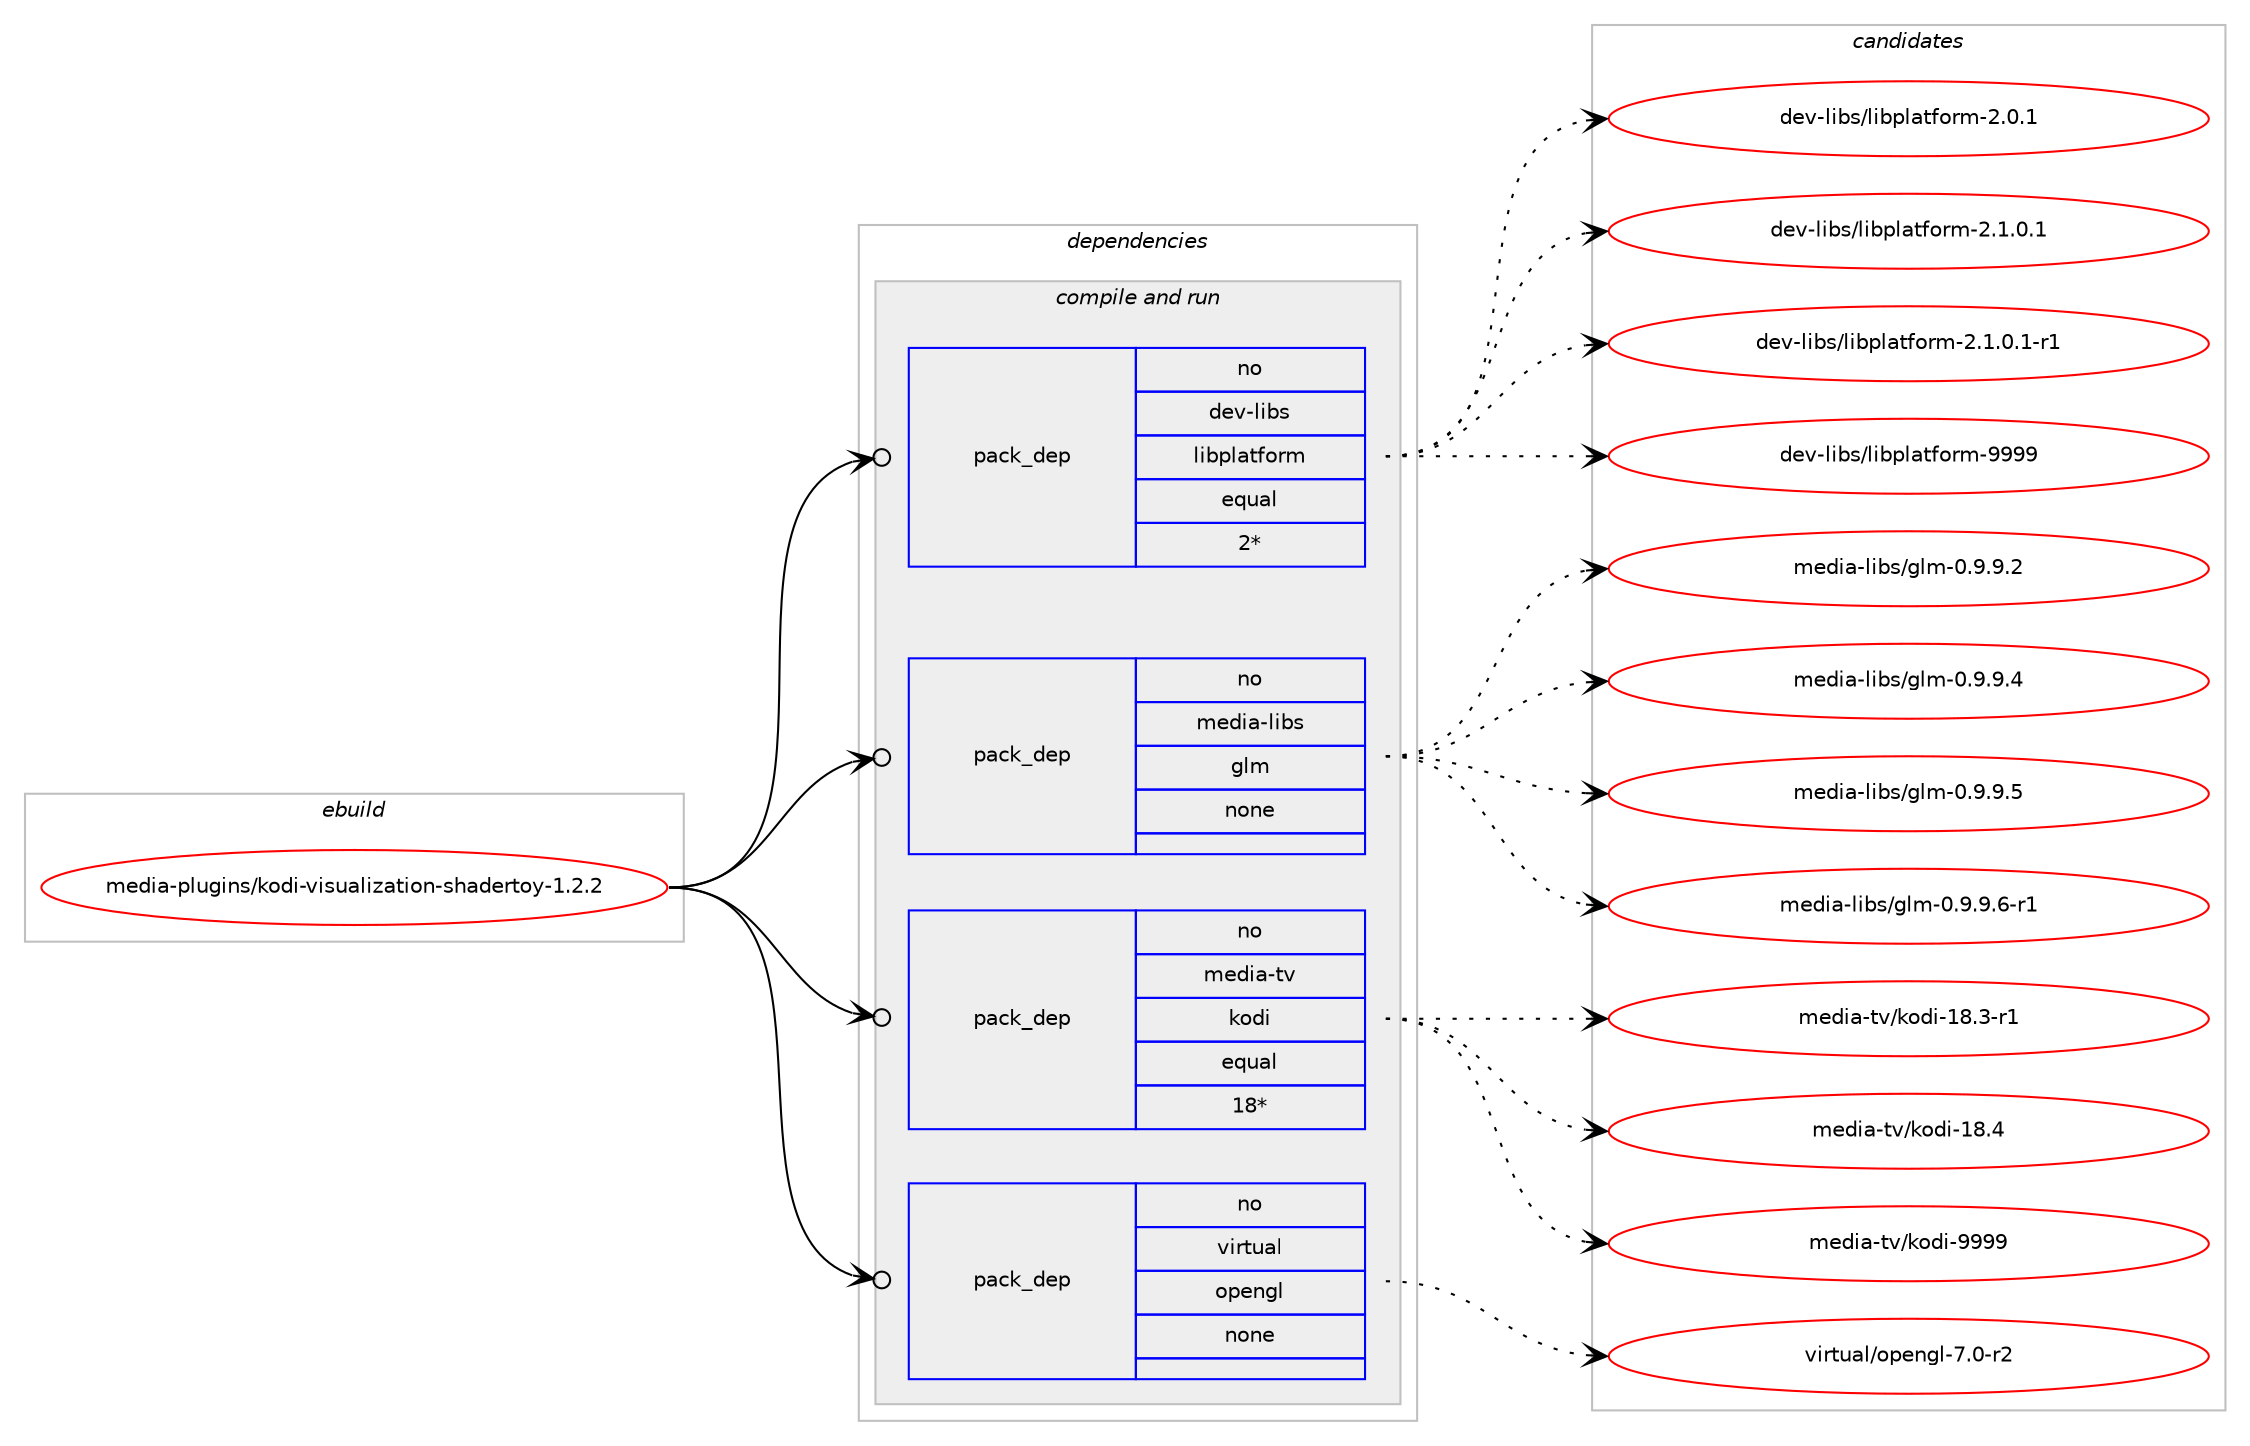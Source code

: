 digraph prolog {

# *************
# Graph options
# *************

newrank=true;
concentrate=true;
compound=true;
graph [rankdir=LR,fontname=Helvetica,fontsize=10,ranksep=1.5];#, ranksep=2.5, nodesep=0.2];
edge  [arrowhead=vee];
node  [fontname=Helvetica,fontsize=10];

# **********
# The ebuild
# **********

subgraph cluster_leftcol {
color=gray;
rank=same;
label=<<i>ebuild</i>>;
id [label="media-plugins/kodi-visualization-shadertoy-1.2.2", color=red, width=4, href="../media-plugins/kodi-visualization-shadertoy-1.2.2.svg"];
}

# ****************
# The dependencies
# ****************

subgraph cluster_midcol {
color=gray;
label=<<i>dependencies</i>>;
subgraph cluster_compile {
fillcolor="#eeeeee";
style=filled;
label=<<i>compile</i>>;
}
subgraph cluster_compileandrun {
fillcolor="#eeeeee";
style=filled;
label=<<i>compile and run</i>>;
subgraph pack587769 {
dependency794844 [label=<<TABLE BORDER="0" CELLBORDER="1" CELLSPACING="0" CELLPADDING="4" WIDTH="220"><TR><TD ROWSPAN="6" CELLPADDING="30">pack_dep</TD></TR><TR><TD WIDTH="110">no</TD></TR><TR><TD>dev-libs</TD></TR><TR><TD>libplatform</TD></TR><TR><TD>equal</TD></TR><TR><TD>2*</TD></TR></TABLE>>, shape=none, color=blue];
}
id:e -> dependency794844:w [weight=20,style="solid",arrowhead="odotvee"];
subgraph pack587770 {
dependency794845 [label=<<TABLE BORDER="0" CELLBORDER="1" CELLSPACING="0" CELLPADDING="4" WIDTH="220"><TR><TD ROWSPAN="6" CELLPADDING="30">pack_dep</TD></TR><TR><TD WIDTH="110">no</TD></TR><TR><TD>media-libs</TD></TR><TR><TD>glm</TD></TR><TR><TD>none</TD></TR><TR><TD></TD></TR></TABLE>>, shape=none, color=blue];
}
id:e -> dependency794845:w [weight=20,style="solid",arrowhead="odotvee"];
subgraph pack587771 {
dependency794846 [label=<<TABLE BORDER="0" CELLBORDER="1" CELLSPACING="0" CELLPADDING="4" WIDTH="220"><TR><TD ROWSPAN="6" CELLPADDING="30">pack_dep</TD></TR><TR><TD WIDTH="110">no</TD></TR><TR><TD>media-tv</TD></TR><TR><TD>kodi</TD></TR><TR><TD>equal</TD></TR><TR><TD>18*</TD></TR></TABLE>>, shape=none, color=blue];
}
id:e -> dependency794846:w [weight=20,style="solid",arrowhead="odotvee"];
subgraph pack587772 {
dependency794847 [label=<<TABLE BORDER="0" CELLBORDER="1" CELLSPACING="0" CELLPADDING="4" WIDTH="220"><TR><TD ROWSPAN="6" CELLPADDING="30">pack_dep</TD></TR><TR><TD WIDTH="110">no</TD></TR><TR><TD>virtual</TD></TR><TR><TD>opengl</TD></TR><TR><TD>none</TD></TR><TR><TD></TD></TR></TABLE>>, shape=none, color=blue];
}
id:e -> dependency794847:w [weight=20,style="solid",arrowhead="odotvee"];
}
subgraph cluster_run {
fillcolor="#eeeeee";
style=filled;
label=<<i>run</i>>;
}
}

# **************
# The candidates
# **************

subgraph cluster_choices {
rank=same;
color=gray;
label=<<i>candidates</i>>;

subgraph choice587769 {
color=black;
nodesep=1;
choice1001011184510810598115471081059811210897116102111114109455046484649 [label="dev-libs/libplatform-2.0.1", color=red, width=4,href="../dev-libs/libplatform-2.0.1.svg"];
choice10010111845108105981154710810598112108971161021111141094550464946484649 [label="dev-libs/libplatform-2.1.0.1", color=red, width=4,href="../dev-libs/libplatform-2.1.0.1.svg"];
choice100101118451081059811547108105981121089711610211111410945504649464846494511449 [label="dev-libs/libplatform-2.1.0.1-r1", color=red, width=4,href="../dev-libs/libplatform-2.1.0.1-r1.svg"];
choice10010111845108105981154710810598112108971161021111141094557575757 [label="dev-libs/libplatform-9999", color=red, width=4,href="../dev-libs/libplatform-9999.svg"];
dependency794844:e -> choice1001011184510810598115471081059811210897116102111114109455046484649:w [style=dotted,weight="100"];
dependency794844:e -> choice10010111845108105981154710810598112108971161021111141094550464946484649:w [style=dotted,weight="100"];
dependency794844:e -> choice100101118451081059811547108105981121089711610211111410945504649464846494511449:w [style=dotted,weight="100"];
dependency794844:e -> choice10010111845108105981154710810598112108971161021111141094557575757:w [style=dotted,weight="100"];
}
subgraph choice587770 {
color=black;
nodesep=1;
choice109101100105974510810598115471031081094548465746574650 [label="media-libs/glm-0.9.9.2", color=red, width=4,href="../media-libs/glm-0.9.9.2.svg"];
choice109101100105974510810598115471031081094548465746574652 [label="media-libs/glm-0.9.9.4", color=red, width=4,href="../media-libs/glm-0.9.9.4.svg"];
choice109101100105974510810598115471031081094548465746574653 [label="media-libs/glm-0.9.9.5", color=red, width=4,href="../media-libs/glm-0.9.9.5.svg"];
choice1091011001059745108105981154710310810945484657465746544511449 [label="media-libs/glm-0.9.9.6-r1", color=red, width=4,href="../media-libs/glm-0.9.9.6-r1.svg"];
dependency794845:e -> choice109101100105974510810598115471031081094548465746574650:w [style=dotted,weight="100"];
dependency794845:e -> choice109101100105974510810598115471031081094548465746574652:w [style=dotted,weight="100"];
dependency794845:e -> choice109101100105974510810598115471031081094548465746574653:w [style=dotted,weight="100"];
dependency794845:e -> choice1091011001059745108105981154710310810945484657465746544511449:w [style=dotted,weight="100"];
}
subgraph choice587771 {
color=black;
nodesep=1;
choice10910110010597451161184710711110010545495646514511449 [label="media-tv/kodi-18.3-r1", color=red, width=4,href="../media-tv/kodi-18.3-r1.svg"];
choice1091011001059745116118471071111001054549564652 [label="media-tv/kodi-18.4", color=red, width=4,href="../media-tv/kodi-18.4.svg"];
choice1091011001059745116118471071111001054557575757 [label="media-tv/kodi-9999", color=red, width=4,href="../media-tv/kodi-9999.svg"];
dependency794846:e -> choice10910110010597451161184710711110010545495646514511449:w [style=dotted,weight="100"];
dependency794846:e -> choice1091011001059745116118471071111001054549564652:w [style=dotted,weight="100"];
dependency794846:e -> choice1091011001059745116118471071111001054557575757:w [style=dotted,weight="100"];
}
subgraph choice587772 {
color=black;
nodesep=1;
choice1181051141161179710847111112101110103108455546484511450 [label="virtual/opengl-7.0-r2", color=red, width=4,href="../virtual/opengl-7.0-r2.svg"];
dependency794847:e -> choice1181051141161179710847111112101110103108455546484511450:w [style=dotted,weight="100"];
}
}

}
